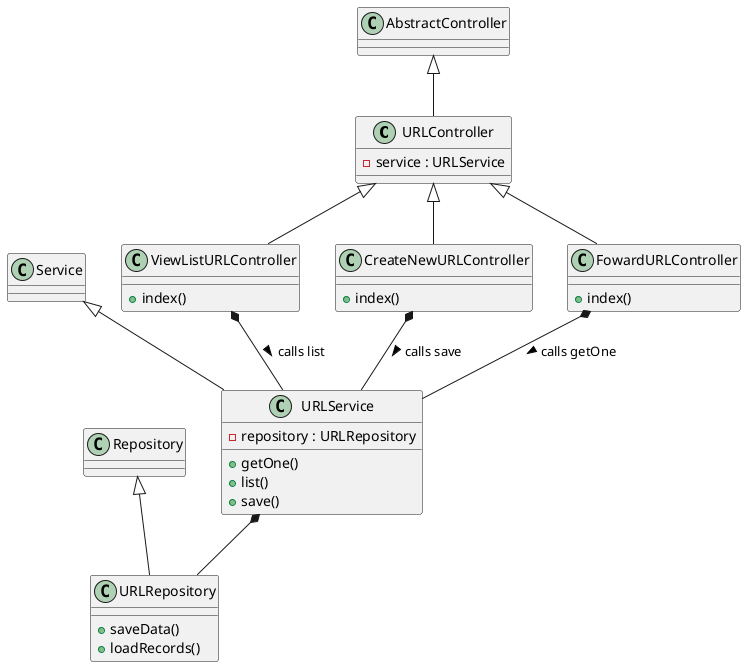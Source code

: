 @startuml Diagrama de classes para exportalção de assinaturas

class URLController extends AbstractController {
    - service : URLService
}

class ViewListURLController extends URLController {
    + index()
}

class CreateNewURLController extends URLController {
    + index()
}

class FowardURLController extends URLController {
    + index()
}

class URLService extends Service {
    - repository : URLRepository
    + getOne()
    + list()
    + save()
}

class URLRepository extends Repository {
    + saveData()
    + loadRecords()
}

ViewListURLController *-- URLService :calls list >

FowardURLController *-- URLService :calls getOne >

CreateNewURLController *-- URLService :calls save >
URLService *-- URLRepository

@enduml